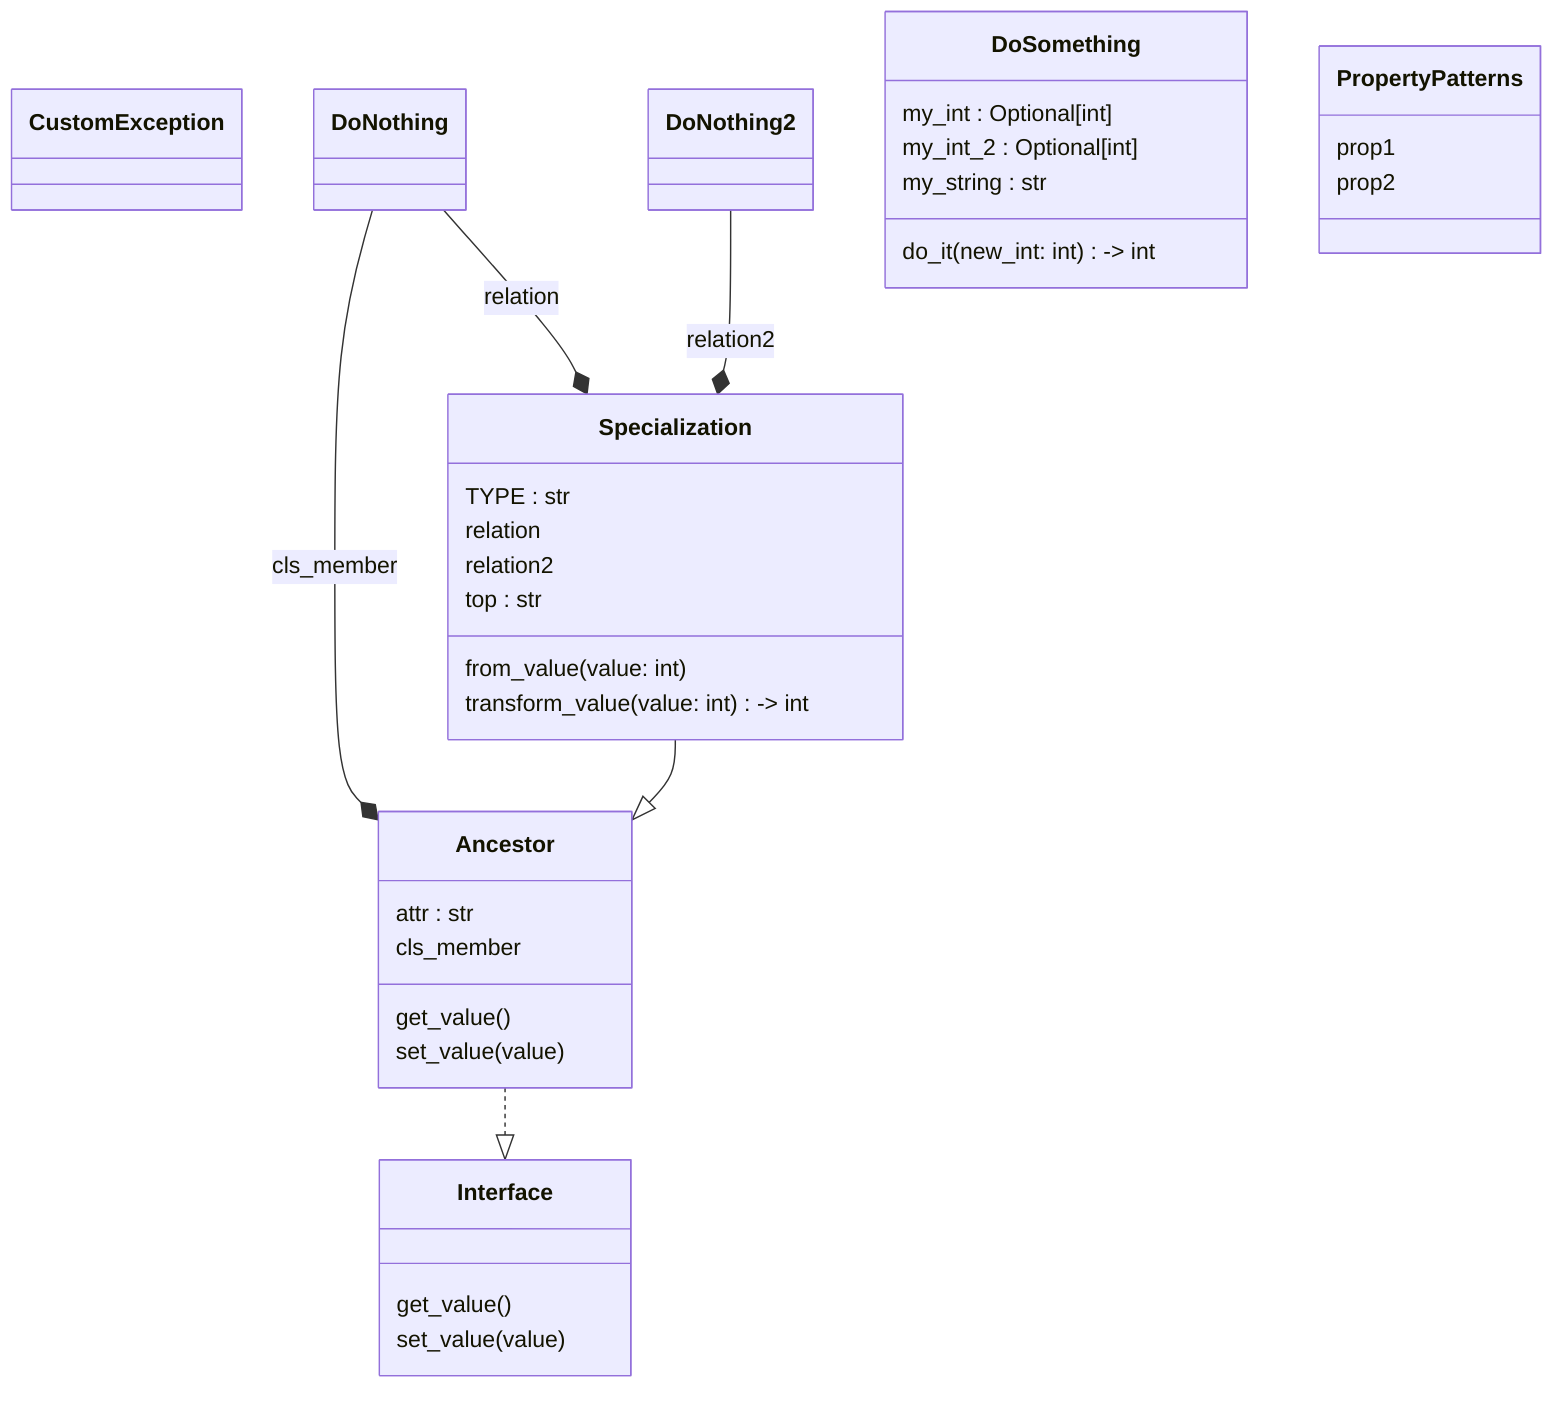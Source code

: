classDiagram
  class Ancestor {
    attr : str
    cls_member
    get_value()
    set_value(value)
  }
  class CustomException {
  }
  class DoNothing {
  }
  class DoNothing2 {
  }
  class DoSomething {
    my_int : Optional[int]
    my_int_2 : Optional[int]
    my_string : str
    do_it(new_int: int) -> int
  }
  class Interface {
    get_value()
    set_value(value)
  }
  class PropertyPatterns {
    prop1
    prop2
  }
  class Specialization {
    TYPE : str
    relation
    relation2
    top : str
    from_value(value: int)
    transform_value(value: int) -> int
  }
  Specialization --|> Ancestor
  Ancestor ..|> Interface
  DoNothing --* Ancestor : cls_member
  DoNothing --* Specialization : relation
  DoNothing2 --* Specialization : relation2